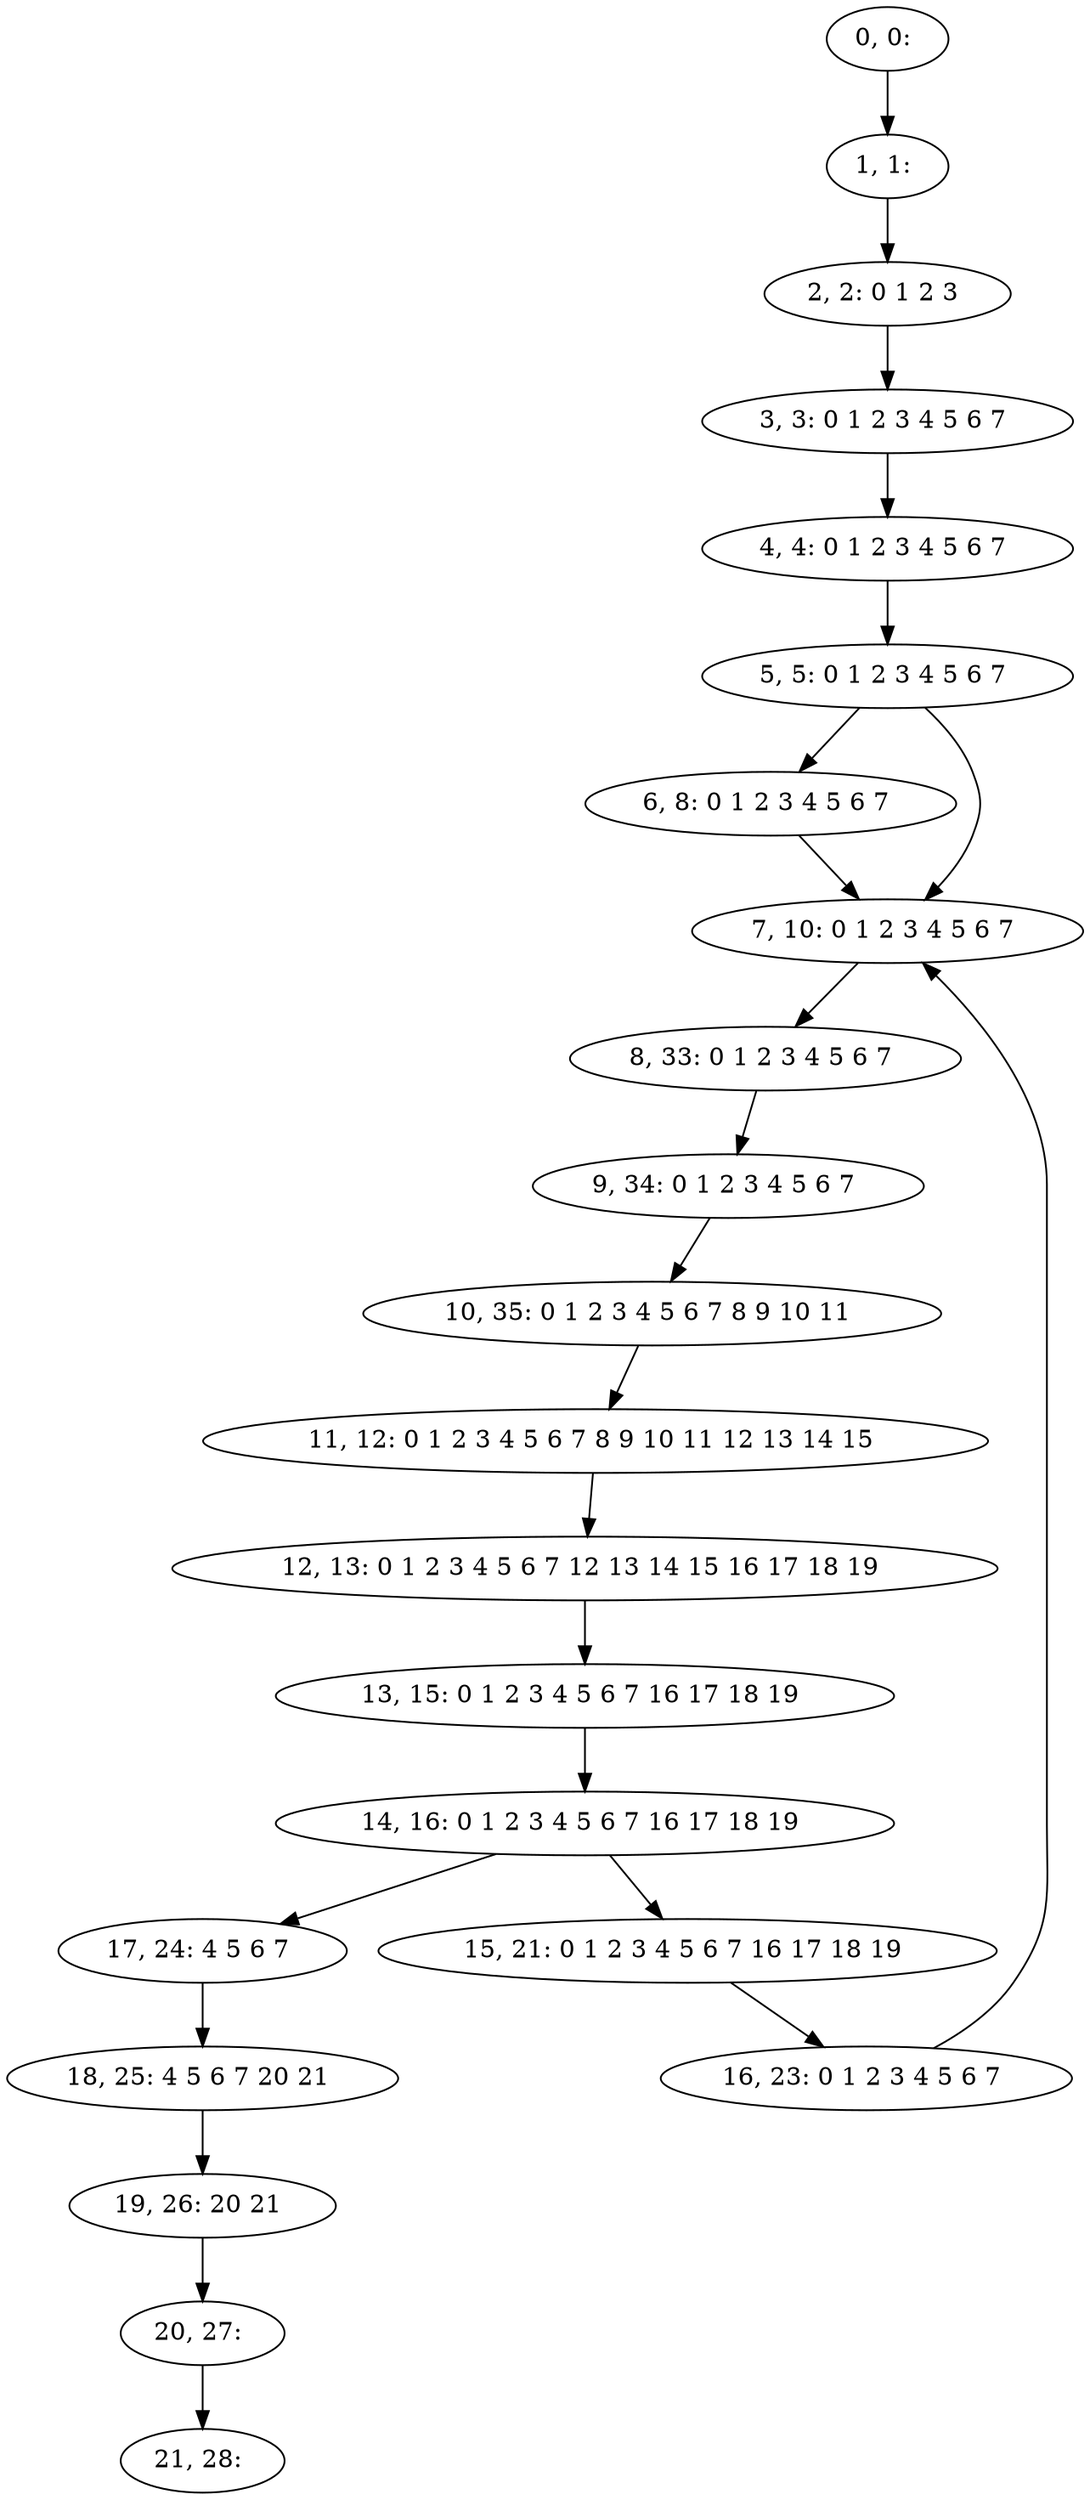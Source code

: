 digraph G {
0[label="0, 0: "];
1[label="1, 1: "];
2[label="2, 2: 0 1 2 3 "];
3[label="3, 3: 0 1 2 3 4 5 6 7 "];
4[label="4, 4: 0 1 2 3 4 5 6 7 "];
5[label="5, 5: 0 1 2 3 4 5 6 7 "];
6[label="6, 8: 0 1 2 3 4 5 6 7 "];
7[label="7, 10: 0 1 2 3 4 5 6 7 "];
8[label="8, 33: 0 1 2 3 4 5 6 7 "];
9[label="9, 34: 0 1 2 3 4 5 6 7 "];
10[label="10, 35: 0 1 2 3 4 5 6 7 8 9 10 11 "];
11[label="11, 12: 0 1 2 3 4 5 6 7 8 9 10 11 12 13 14 15 "];
12[label="12, 13: 0 1 2 3 4 5 6 7 12 13 14 15 16 17 18 19 "];
13[label="13, 15: 0 1 2 3 4 5 6 7 16 17 18 19 "];
14[label="14, 16: 0 1 2 3 4 5 6 7 16 17 18 19 "];
15[label="15, 21: 0 1 2 3 4 5 6 7 16 17 18 19 "];
16[label="16, 23: 0 1 2 3 4 5 6 7 "];
17[label="17, 24: 4 5 6 7 "];
18[label="18, 25: 4 5 6 7 20 21 "];
19[label="19, 26: 20 21 "];
20[label="20, 27: "];
21[label="21, 28: "];
0->1 ;
1->2 ;
2->3 ;
3->4 ;
4->5 ;
5->6 ;
5->7 ;
6->7 ;
7->8 ;
8->9 ;
9->10 ;
10->11 ;
11->12 ;
12->13 ;
13->14 ;
14->15 ;
14->17 ;
15->16 ;
16->7 ;
17->18 ;
18->19 ;
19->20 ;
20->21 ;
}
